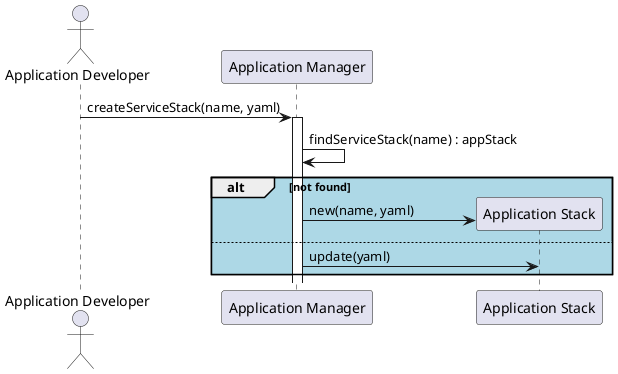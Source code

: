 @startuml
Actor "Application Developer"

"Application Developer" -> "Application Manager" : createServiceStack(name, yaml)
activate "Application Manager"
"Application Manager" -> "Application Manager" :findServiceStack(name) : appStack
alt #lightblue not found
create "Application Stack"
"Application Manager" -> "Application Stack" : new(name, yaml)
else
"Application Manager" -> "Application Stack" : update(yaml)
end
@enduml
